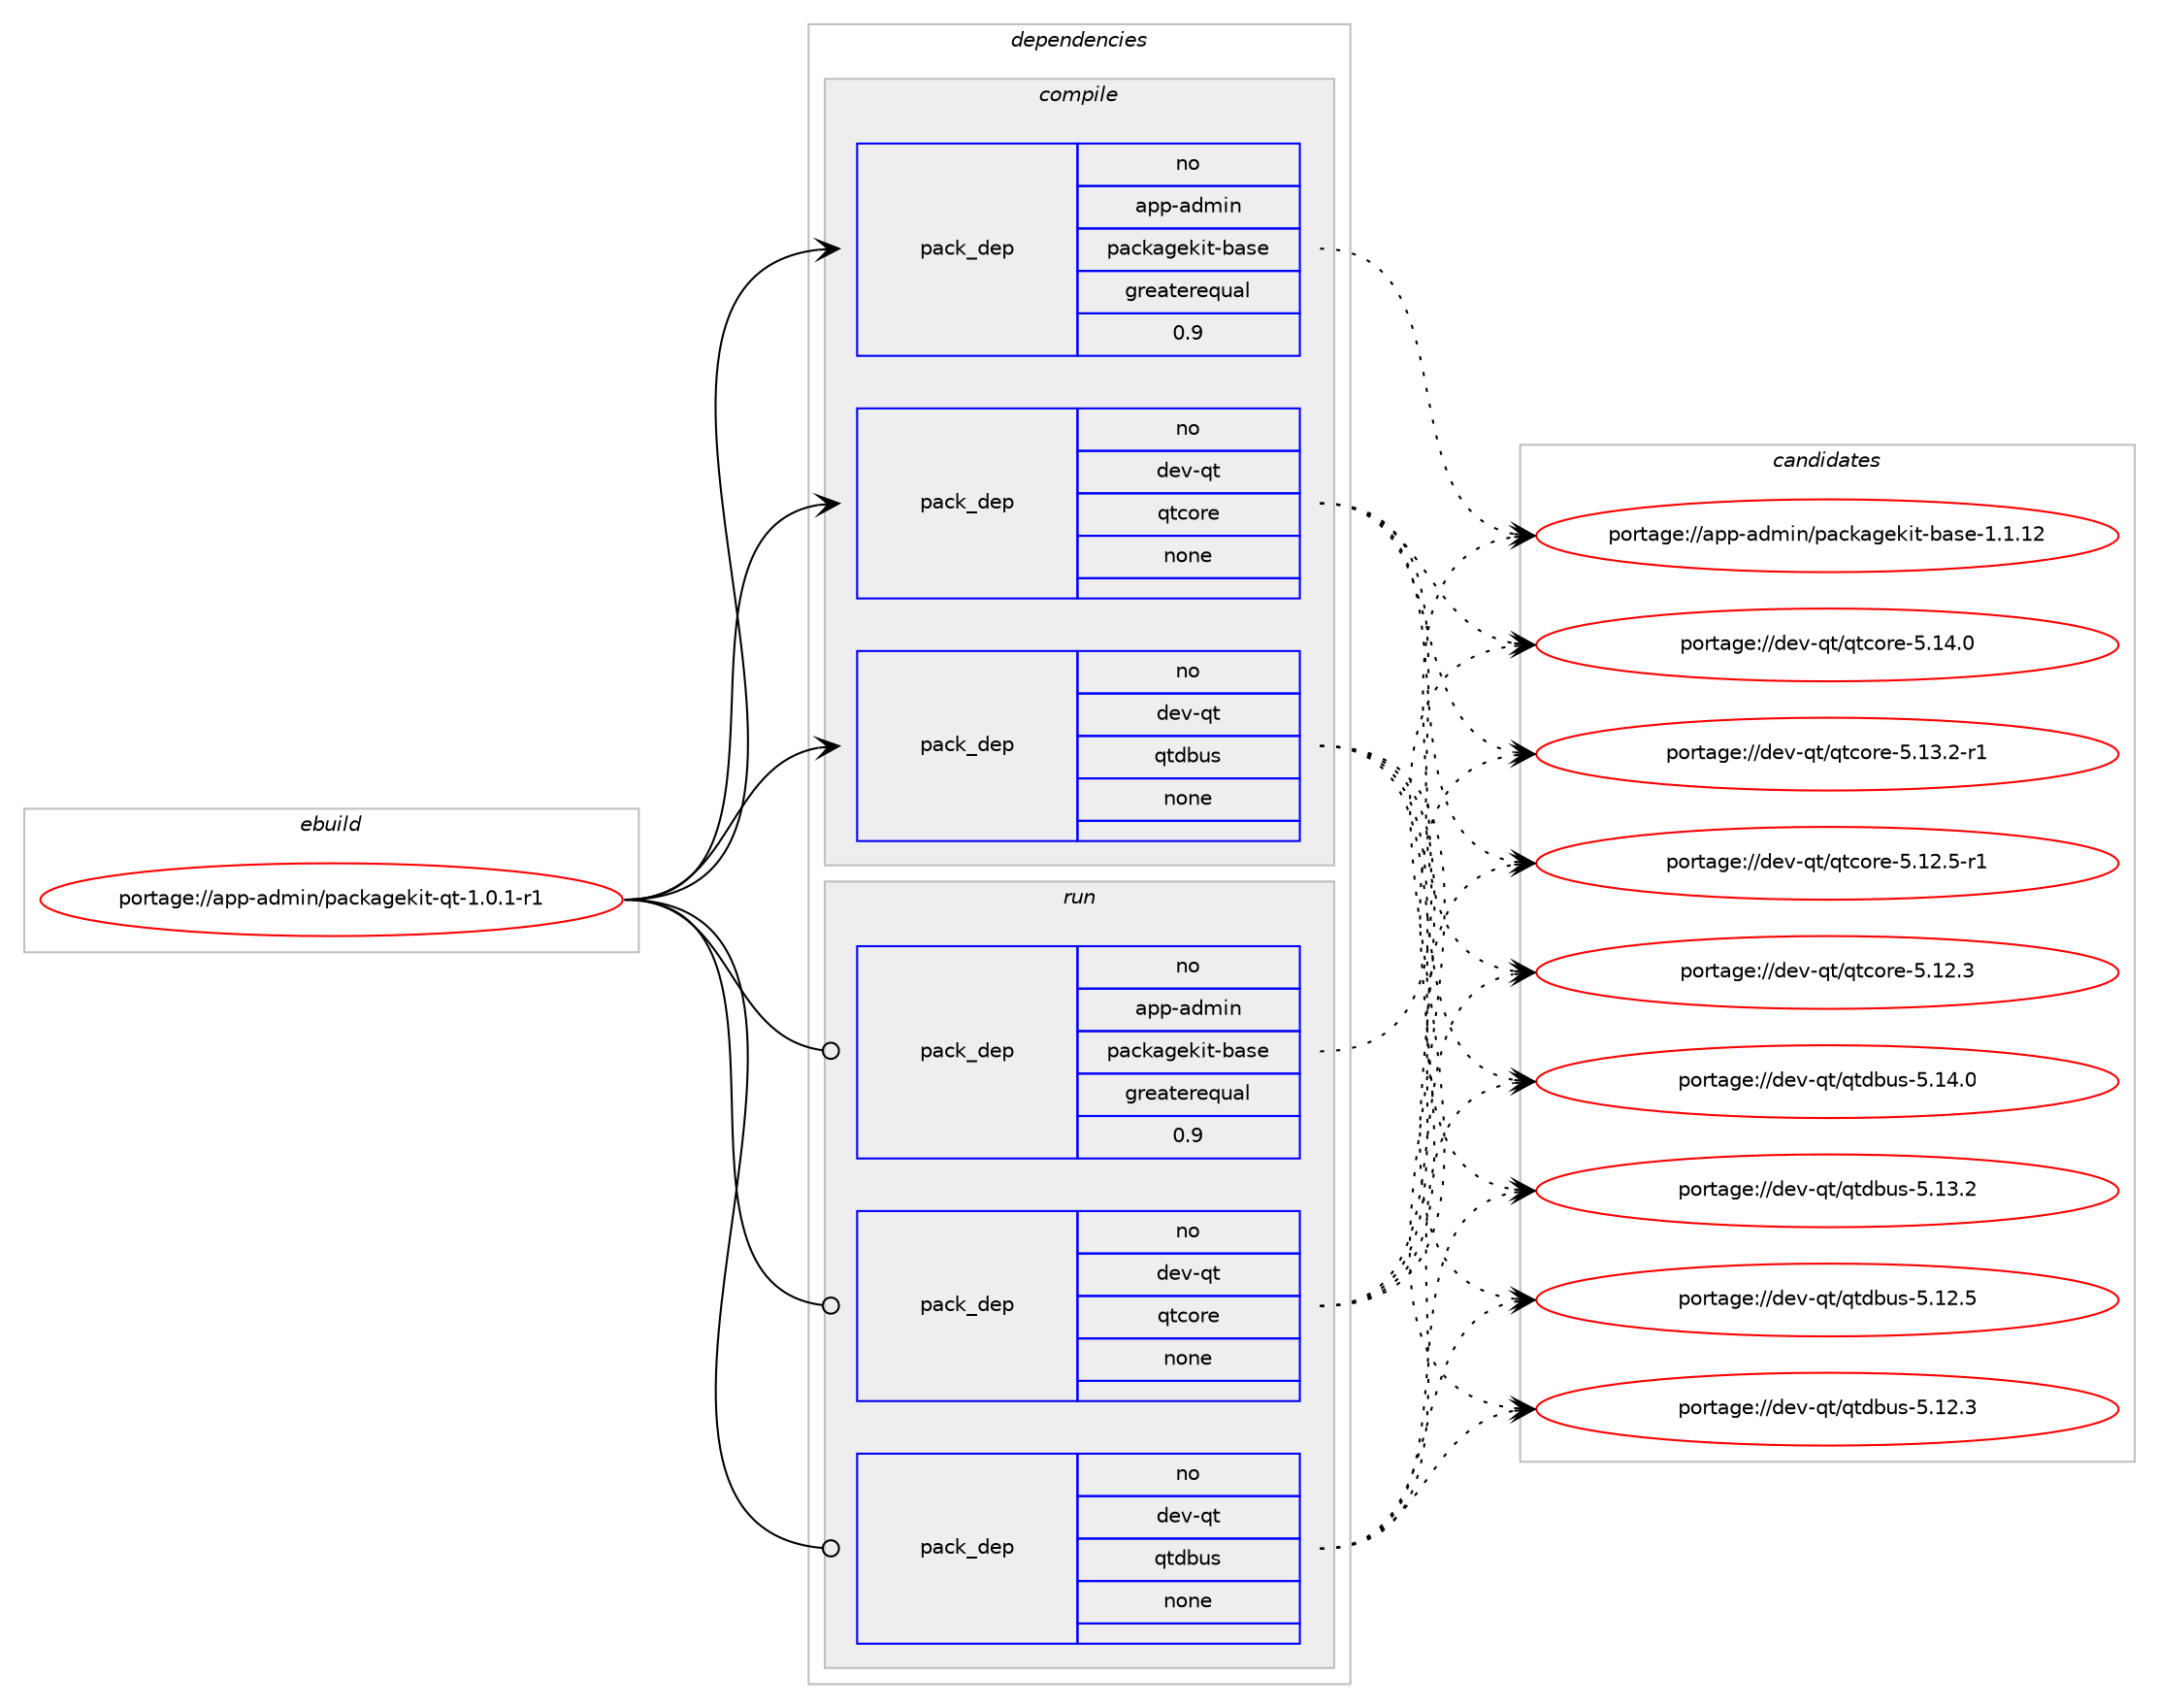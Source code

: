 digraph prolog {

# *************
# Graph options
# *************

newrank=true;
concentrate=true;
compound=true;
graph [rankdir=LR,fontname=Helvetica,fontsize=10,ranksep=1.5];#, ranksep=2.5, nodesep=0.2];
edge  [arrowhead=vee];
node  [fontname=Helvetica,fontsize=10];

# **********
# The ebuild
# **********

subgraph cluster_leftcol {
color=gray;
label=<<i>ebuild</i>>;
id [label="portage://app-admin/packagekit-qt-1.0.1-r1", color=red, width=4, href="../app-admin/packagekit-qt-1.0.1-r1.svg"];
}

# ****************
# The dependencies
# ****************

subgraph cluster_midcol {
color=gray;
label=<<i>dependencies</i>>;
subgraph cluster_compile {
fillcolor="#eeeeee";
style=filled;
label=<<i>compile</i>>;
subgraph pack490873 {
dependency654441 [label=<<TABLE BORDER="0" CELLBORDER="1" CELLSPACING="0" CELLPADDING="4" WIDTH="220"><TR><TD ROWSPAN="6" CELLPADDING="30">pack_dep</TD></TR><TR><TD WIDTH="110">no</TD></TR><TR><TD>app-admin</TD></TR><TR><TD>packagekit-base</TD></TR><TR><TD>greaterequal</TD></TR><TR><TD>0.9</TD></TR></TABLE>>, shape=none, color=blue];
}
id:e -> dependency654441:w [weight=20,style="solid",arrowhead="vee"];
subgraph pack490874 {
dependency654442 [label=<<TABLE BORDER="0" CELLBORDER="1" CELLSPACING="0" CELLPADDING="4" WIDTH="220"><TR><TD ROWSPAN="6" CELLPADDING="30">pack_dep</TD></TR><TR><TD WIDTH="110">no</TD></TR><TR><TD>dev-qt</TD></TR><TR><TD>qtcore</TD></TR><TR><TD>none</TD></TR><TR><TD></TD></TR></TABLE>>, shape=none, color=blue];
}
id:e -> dependency654442:w [weight=20,style="solid",arrowhead="vee"];
subgraph pack490875 {
dependency654443 [label=<<TABLE BORDER="0" CELLBORDER="1" CELLSPACING="0" CELLPADDING="4" WIDTH="220"><TR><TD ROWSPAN="6" CELLPADDING="30">pack_dep</TD></TR><TR><TD WIDTH="110">no</TD></TR><TR><TD>dev-qt</TD></TR><TR><TD>qtdbus</TD></TR><TR><TD>none</TD></TR><TR><TD></TD></TR></TABLE>>, shape=none, color=blue];
}
id:e -> dependency654443:w [weight=20,style="solid",arrowhead="vee"];
}
subgraph cluster_compileandrun {
fillcolor="#eeeeee";
style=filled;
label=<<i>compile and run</i>>;
}
subgraph cluster_run {
fillcolor="#eeeeee";
style=filled;
label=<<i>run</i>>;
subgraph pack490876 {
dependency654444 [label=<<TABLE BORDER="0" CELLBORDER="1" CELLSPACING="0" CELLPADDING="4" WIDTH="220"><TR><TD ROWSPAN="6" CELLPADDING="30">pack_dep</TD></TR><TR><TD WIDTH="110">no</TD></TR><TR><TD>app-admin</TD></TR><TR><TD>packagekit-base</TD></TR><TR><TD>greaterequal</TD></TR><TR><TD>0.9</TD></TR></TABLE>>, shape=none, color=blue];
}
id:e -> dependency654444:w [weight=20,style="solid",arrowhead="odot"];
subgraph pack490877 {
dependency654445 [label=<<TABLE BORDER="0" CELLBORDER="1" CELLSPACING="0" CELLPADDING="4" WIDTH="220"><TR><TD ROWSPAN="6" CELLPADDING="30">pack_dep</TD></TR><TR><TD WIDTH="110">no</TD></TR><TR><TD>dev-qt</TD></TR><TR><TD>qtcore</TD></TR><TR><TD>none</TD></TR><TR><TD></TD></TR></TABLE>>, shape=none, color=blue];
}
id:e -> dependency654445:w [weight=20,style="solid",arrowhead="odot"];
subgraph pack490878 {
dependency654446 [label=<<TABLE BORDER="0" CELLBORDER="1" CELLSPACING="0" CELLPADDING="4" WIDTH="220"><TR><TD ROWSPAN="6" CELLPADDING="30">pack_dep</TD></TR><TR><TD WIDTH="110">no</TD></TR><TR><TD>dev-qt</TD></TR><TR><TD>qtdbus</TD></TR><TR><TD>none</TD></TR><TR><TD></TD></TR></TABLE>>, shape=none, color=blue];
}
id:e -> dependency654446:w [weight=20,style="solid",arrowhead="odot"];
}
}

# **************
# The candidates
# **************

subgraph cluster_choices {
rank=same;
color=gray;
label=<<i>candidates</i>>;

subgraph choice490873 {
color=black;
nodesep=1;
choice9711211245971001091051104711297991079710310110710511645989711510145494649464950 [label="portage://app-admin/packagekit-base-1.1.12", color=red, width=4,href="../app-admin/packagekit-base-1.1.12.svg"];
dependency654441:e -> choice9711211245971001091051104711297991079710310110710511645989711510145494649464950:w [style=dotted,weight="100"];
}
subgraph choice490874 {
color=black;
nodesep=1;
choice10010111845113116471131169911111410145534649524648 [label="portage://dev-qt/qtcore-5.14.0", color=red, width=4,href="../dev-qt/qtcore-5.14.0.svg"];
choice100101118451131164711311699111114101455346495146504511449 [label="portage://dev-qt/qtcore-5.13.2-r1", color=red, width=4,href="../dev-qt/qtcore-5.13.2-r1.svg"];
choice100101118451131164711311699111114101455346495046534511449 [label="portage://dev-qt/qtcore-5.12.5-r1", color=red, width=4,href="../dev-qt/qtcore-5.12.5-r1.svg"];
choice10010111845113116471131169911111410145534649504651 [label="portage://dev-qt/qtcore-5.12.3", color=red, width=4,href="../dev-qt/qtcore-5.12.3.svg"];
dependency654442:e -> choice10010111845113116471131169911111410145534649524648:w [style=dotted,weight="100"];
dependency654442:e -> choice100101118451131164711311699111114101455346495146504511449:w [style=dotted,weight="100"];
dependency654442:e -> choice100101118451131164711311699111114101455346495046534511449:w [style=dotted,weight="100"];
dependency654442:e -> choice10010111845113116471131169911111410145534649504651:w [style=dotted,weight="100"];
}
subgraph choice490875 {
color=black;
nodesep=1;
choice10010111845113116471131161009811711545534649524648 [label="portage://dev-qt/qtdbus-5.14.0", color=red, width=4,href="../dev-qt/qtdbus-5.14.0.svg"];
choice10010111845113116471131161009811711545534649514650 [label="portage://dev-qt/qtdbus-5.13.2", color=red, width=4,href="../dev-qt/qtdbus-5.13.2.svg"];
choice10010111845113116471131161009811711545534649504653 [label="portage://dev-qt/qtdbus-5.12.5", color=red, width=4,href="../dev-qt/qtdbus-5.12.5.svg"];
choice10010111845113116471131161009811711545534649504651 [label="portage://dev-qt/qtdbus-5.12.3", color=red, width=4,href="../dev-qt/qtdbus-5.12.3.svg"];
dependency654443:e -> choice10010111845113116471131161009811711545534649524648:w [style=dotted,weight="100"];
dependency654443:e -> choice10010111845113116471131161009811711545534649514650:w [style=dotted,weight="100"];
dependency654443:e -> choice10010111845113116471131161009811711545534649504653:w [style=dotted,weight="100"];
dependency654443:e -> choice10010111845113116471131161009811711545534649504651:w [style=dotted,weight="100"];
}
subgraph choice490876 {
color=black;
nodesep=1;
choice9711211245971001091051104711297991079710310110710511645989711510145494649464950 [label="portage://app-admin/packagekit-base-1.1.12", color=red, width=4,href="../app-admin/packagekit-base-1.1.12.svg"];
dependency654444:e -> choice9711211245971001091051104711297991079710310110710511645989711510145494649464950:w [style=dotted,weight="100"];
}
subgraph choice490877 {
color=black;
nodesep=1;
choice10010111845113116471131169911111410145534649524648 [label="portage://dev-qt/qtcore-5.14.0", color=red, width=4,href="../dev-qt/qtcore-5.14.0.svg"];
choice100101118451131164711311699111114101455346495146504511449 [label="portage://dev-qt/qtcore-5.13.2-r1", color=red, width=4,href="../dev-qt/qtcore-5.13.2-r1.svg"];
choice100101118451131164711311699111114101455346495046534511449 [label="portage://dev-qt/qtcore-5.12.5-r1", color=red, width=4,href="../dev-qt/qtcore-5.12.5-r1.svg"];
choice10010111845113116471131169911111410145534649504651 [label="portage://dev-qt/qtcore-5.12.3", color=red, width=4,href="../dev-qt/qtcore-5.12.3.svg"];
dependency654445:e -> choice10010111845113116471131169911111410145534649524648:w [style=dotted,weight="100"];
dependency654445:e -> choice100101118451131164711311699111114101455346495146504511449:w [style=dotted,weight="100"];
dependency654445:e -> choice100101118451131164711311699111114101455346495046534511449:w [style=dotted,weight="100"];
dependency654445:e -> choice10010111845113116471131169911111410145534649504651:w [style=dotted,weight="100"];
}
subgraph choice490878 {
color=black;
nodesep=1;
choice10010111845113116471131161009811711545534649524648 [label="portage://dev-qt/qtdbus-5.14.0", color=red, width=4,href="../dev-qt/qtdbus-5.14.0.svg"];
choice10010111845113116471131161009811711545534649514650 [label="portage://dev-qt/qtdbus-5.13.2", color=red, width=4,href="../dev-qt/qtdbus-5.13.2.svg"];
choice10010111845113116471131161009811711545534649504653 [label="portage://dev-qt/qtdbus-5.12.5", color=red, width=4,href="../dev-qt/qtdbus-5.12.5.svg"];
choice10010111845113116471131161009811711545534649504651 [label="portage://dev-qt/qtdbus-5.12.3", color=red, width=4,href="../dev-qt/qtdbus-5.12.3.svg"];
dependency654446:e -> choice10010111845113116471131161009811711545534649524648:w [style=dotted,weight="100"];
dependency654446:e -> choice10010111845113116471131161009811711545534649514650:w [style=dotted,weight="100"];
dependency654446:e -> choice10010111845113116471131161009811711545534649504653:w [style=dotted,weight="100"];
dependency654446:e -> choice10010111845113116471131161009811711545534649504651:w [style=dotted,weight="100"];
}
}

}
